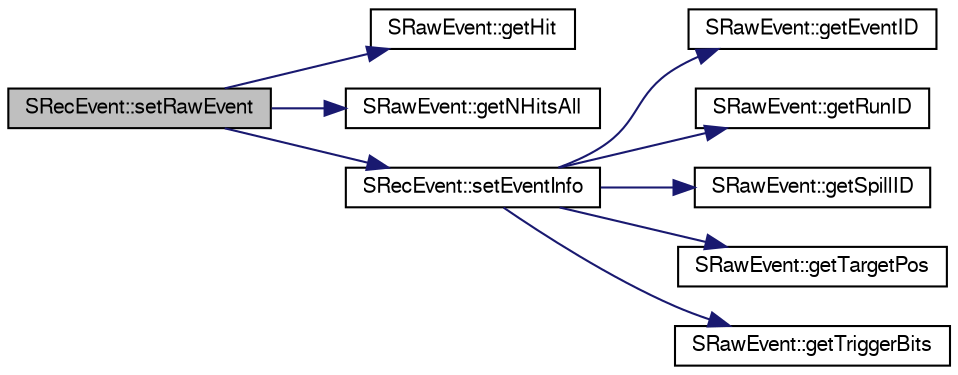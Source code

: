 digraph "SRecEvent::setRawEvent"
{
  bgcolor="transparent";
  edge [fontname="FreeSans",fontsize="10",labelfontname="FreeSans",labelfontsize="10"];
  node [fontname="FreeSans",fontsize="10",shape=record];
  rankdir="LR";
  Node1 [label="SRecEvent::setRawEvent",height=0.2,width=0.4,color="black", fillcolor="grey75", style="filled" fontcolor="black"];
  Node1 -> Node2 [color="midnightblue",fontsize="10",style="solid",fontname="FreeSans"];
  Node2 [label="SRawEvent::getHit",height=0.2,width=0.4,color="black",URL="$d5/d83/classSRawEvent.html#a659ce19883485b43f7e4a100e8ca6ccf"];
  Node1 -> Node3 [color="midnightblue",fontsize="10",style="solid",fontname="FreeSans"];
  Node3 [label="SRawEvent::getNHitsAll",height=0.2,width=0.4,color="black",URL="$d5/d83/classSRawEvent.html#a565e2bbd3b852d7e203c35130b066719"];
  Node1 -> Node4 [color="midnightblue",fontsize="10",style="solid",fontname="FreeSans"];
  Node4 [label="SRecEvent::setEventInfo",height=0.2,width=0.4,color="black",URL="$d5/d2f/classSRecEvent.html#ac5d74e36a889c49679ab6549c09c8bf7",tooltip="Set/Get event info. "];
  Node4 -> Node5 [color="midnightblue",fontsize="10",style="solid",fontname="FreeSans"];
  Node5 [label="SRawEvent::getEventID",height=0.2,width=0.4,color="black",URL="$d5/d83/classSRawEvent.html#a378b3b2729b651de9479c7bcd7aec169"];
  Node4 -> Node6 [color="midnightblue",fontsize="10",style="solid",fontname="FreeSans"];
  Node6 [label="SRawEvent::getRunID",height=0.2,width=0.4,color="black",URL="$d5/d83/classSRawEvent.html#ae928532903e0ef04e5cec7612859933d"];
  Node4 -> Node7 [color="midnightblue",fontsize="10",style="solid",fontname="FreeSans"];
  Node7 [label="SRawEvent::getSpillID",height=0.2,width=0.4,color="black",URL="$d5/d83/classSRawEvent.html#a28ff31d5b5e95a20cb41ca4fa8f28a0a"];
  Node4 -> Node8 [color="midnightblue",fontsize="10",style="solid",fontname="FreeSans"];
  Node8 [label="SRawEvent::getTargetPos",height=0.2,width=0.4,color="black",URL="$d5/d83/classSRawEvent.html#ae769e86a7cbcc030bd5d5c747aec77a1"];
  Node4 -> Node9 [color="midnightblue",fontsize="10",style="solid",fontname="FreeSans"];
  Node9 [label="SRawEvent::getTriggerBits",height=0.2,width=0.4,color="black",URL="$d5/d83/classSRawEvent.html#a51cd8d3010d8a2df78fe5543a2a6cb31",tooltip="Set/get the trigger types. "];
}

